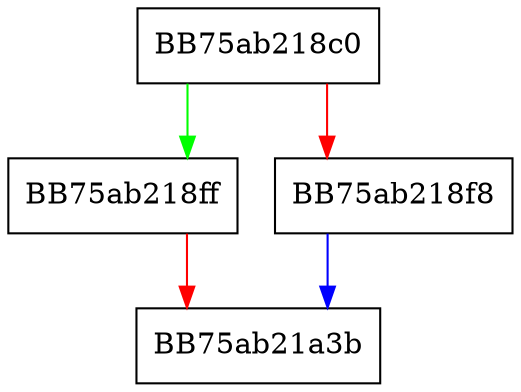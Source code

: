 digraph RollingQueueQueryLastNamespaced {
  node [shape="box"];
  graph [splines=ortho];
  BB75ab218c0 -> BB75ab218ff [color="green"];
  BB75ab218c0 -> BB75ab218f8 [color="red"];
  BB75ab218f8 -> BB75ab21a3b [color="blue"];
  BB75ab218ff -> BB75ab21a3b [color="red"];
}